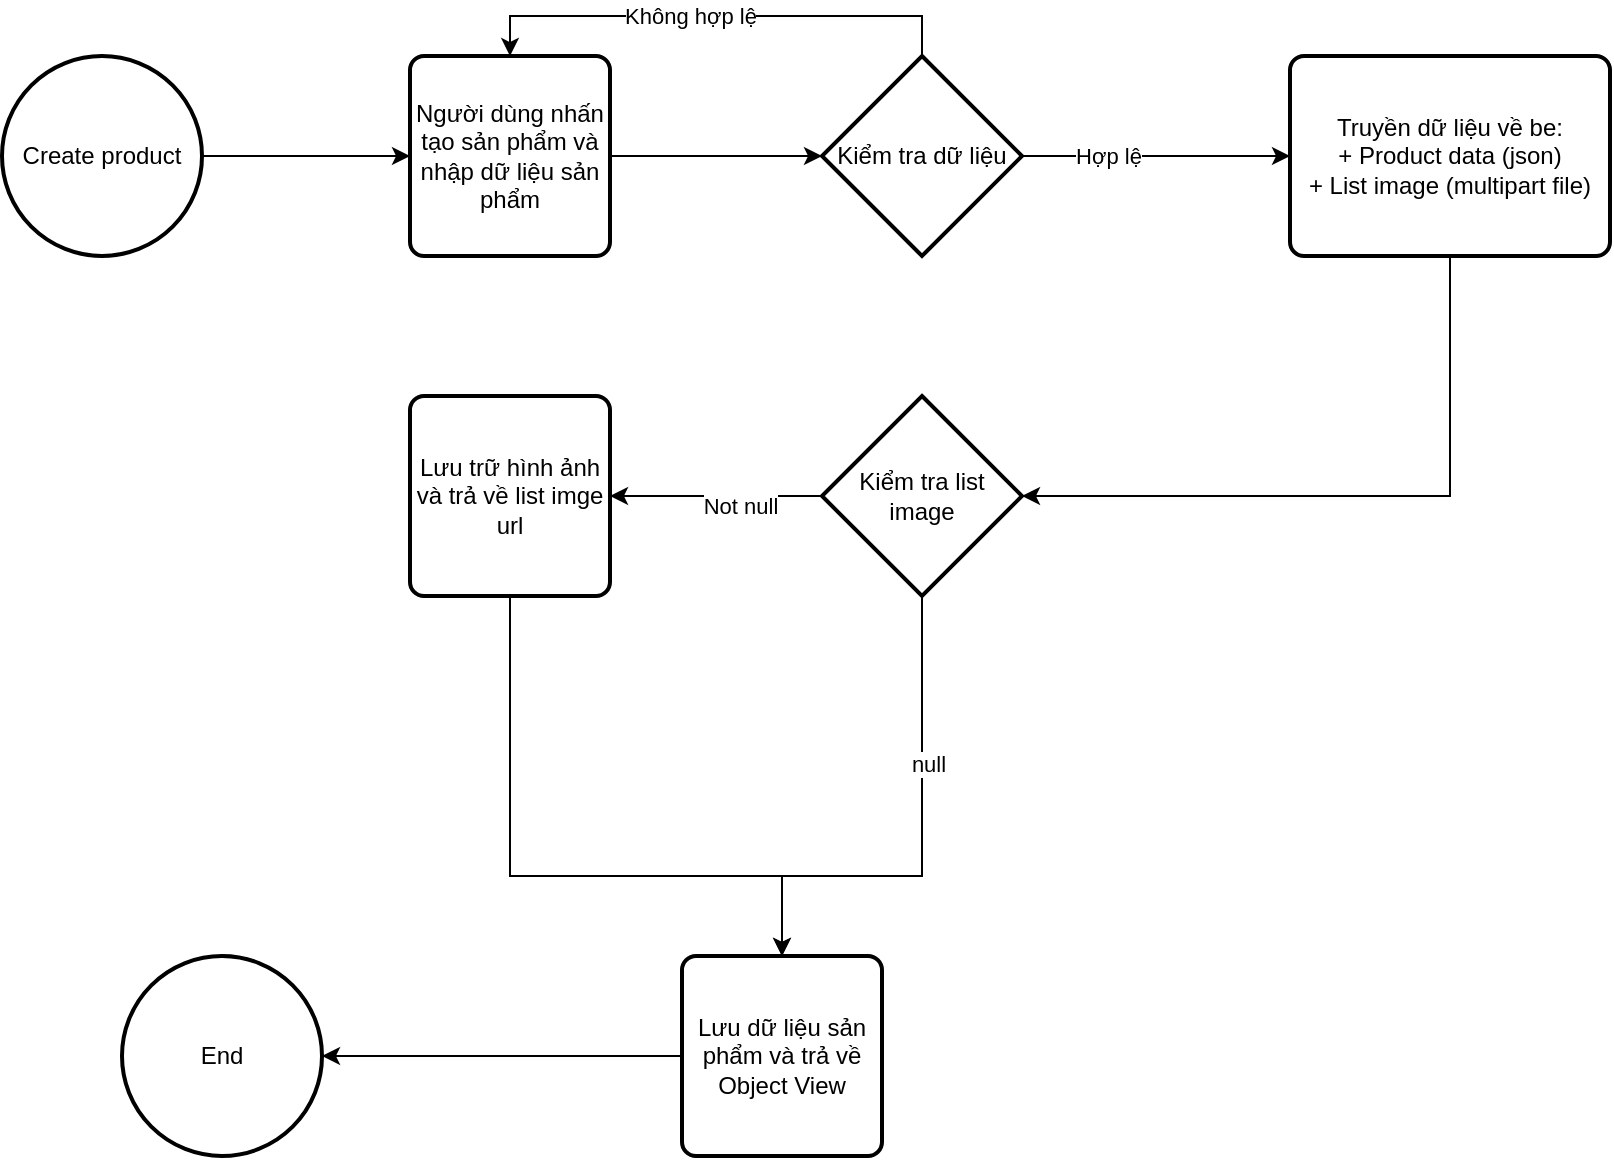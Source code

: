 <mxfile version="26.0.7">
  <diagram id="C5RBs43oDa-KdzZeNtuy" name="Page-1">
    <mxGraphModel dx="1913" dy="875" grid="1" gridSize="10" guides="1" tooltips="1" connect="1" arrows="1" fold="1" page="1" pageScale="1" pageWidth="827" pageHeight="1169" math="0" shadow="0">
      <root>
        <mxCell id="WIyWlLk6GJQsqaUBKTNV-0" />
        <mxCell id="WIyWlLk6GJQsqaUBKTNV-1" parent="WIyWlLk6GJQsqaUBKTNV-0" />
        <mxCell id="DnNXH5lcZCsxAPt2Urf_-22" style="edgeStyle=orthogonalEdgeStyle;rounded=0;orthogonalLoop=1;jettySize=auto;html=1;" edge="1" parent="WIyWlLk6GJQsqaUBKTNV-1" source="DnNXH5lcZCsxAPt2Urf_-1" target="DnNXH5lcZCsxAPt2Urf_-18">
          <mxGeometry relative="1" as="geometry" />
        </mxCell>
        <mxCell id="DnNXH5lcZCsxAPt2Urf_-1" value="Create product" style="strokeWidth=2;html=1;shape=mxgraph.flowchart.start_2;whiteSpace=wrap;" vertex="1" parent="WIyWlLk6GJQsqaUBKTNV-1">
          <mxGeometry x="-310" y="150" width="100" height="100" as="geometry" />
        </mxCell>
        <mxCell id="DnNXH5lcZCsxAPt2Urf_-4" value="" style="edgeStyle=orthogonalEdgeStyle;rounded=0;orthogonalLoop=1;jettySize=auto;html=1;entryX=1;entryY=0.5;entryDx=0;entryDy=0;entryPerimeter=0;" edge="1" parent="WIyWlLk6GJQsqaUBKTNV-1" source="DnNXH5lcZCsxAPt2Urf_-2" target="DnNXH5lcZCsxAPt2Urf_-3">
          <mxGeometry relative="1" as="geometry">
            <mxPoint x="414" y="320" as="targetPoint" />
            <Array as="points">
              <mxPoint x="414" y="370" />
            </Array>
          </mxGeometry>
        </mxCell>
        <mxCell id="DnNXH5lcZCsxAPt2Urf_-2" value="Truyền dữ liệu về be:&lt;div&gt;+ Product data (json)&lt;br&gt;+ List image (multipart file)&lt;/div&gt;" style="rounded=1;whiteSpace=wrap;html=1;absoluteArcSize=1;arcSize=14;strokeWidth=2;" vertex="1" parent="WIyWlLk6GJQsqaUBKTNV-1">
          <mxGeometry x="334" y="150" width="160" height="100" as="geometry" />
        </mxCell>
        <mxCell id="DnNXH5lcZCsxAPt2Urf_-9" value="" style="edgeStyle=orthogonalEdgeStyle;rounded=0;orthogonalLoop=1;jettySize=auto;html=1;" edge="1" parent="WIyWlLk6GJQsqaUBKTNV-1" source="DnNXH5lcZCsxAPt2Urf_-3" target="DnNXH5lcZCsxAPt2Urf_-6">
          <mxGeometry relative="1" as="geometry" />
        </mxCell>
        <mxCell id="DnNXH5lcZCsxAPt2Urf_-11" value="Null" style="edgeLabel;html=1;align=center;verticalAlign=middle;resizable=0;points=[];" vertex="1" connectable="0" parent="DnNXH5lcZCsxAPt2Urf_-9">
          <mxGeometry x="-0.241" y="3" relative="1" as="geometry">
            <mxPoint as="offset" />
          </mxGeometry>
        </mxCell>
        <mxCell id="DnNXH5lcZCsxAPt2Urf_-12" value="Not null" style="edgeLabel;html=1;align=center;verticalAlign=middle;resizable=0;points=[];" vertex="1" connectable="0" parent="DnNXH5lcZCsxAPt2Urf_-9">
          <mxGeometry x="-0.224" y="5" relative="1" as="geometry">
            <mxPoint as="offset" />
          </mxGeometry>
        </mxCell>
        <mxCell id="DnNXH5lcZCsxAPt2Urf_-10" value="" style="edgeStyle=orthogonalEdgeStyle;rounded=0;orthogonalLoop=1;jettySize=auto;html=1;entryX=0.5;entryY=0;entryDx=0;entryDy=0;" edge="1" parent="WIyWlLk6GJQsqaUBKTNV-1" source="DnNXH5lcZCsxAPt2Urf_-3" target="DnNXH5lcZCsxAPt2Urf_-33">
          <mxGeometry relative="1" as="geometry">
            <mxPoint x="500" y="660" as="targetPoint" />
            <Array as="points">
              <mxPoint x="150" y="560" />
            </Array>
          </mxGeometry>
        </mxCell>
        <mxCell id="DnNXH5lcZCsxAPt2Urf_-13" value="null" style="edgeLabel;html=1;align=center;verticalAlign=middle;resizable=0;points=[];" vertex="1" connectable="0" parent="DnNXH5lcZCsxAPt2Urf_-10">
          <mxGeometry x="-0.333" y="3" relative="1" as="geometry">
            <mxPoint as="offset" />
          </mxGeometry>
        </mxCell>
        <mxCell id="DnNXH5lcZCsxAPt2Urf_-3" value="Kiểm tra list image" style="strokeWidth=2;html=1;shape=mxgraph.flowchart.decision;whiteSpace=wrap;" vertex="1" parent="WIyWlLk6GJQsqaUBKTNV-1">
          <mxGeometry x="100" y="320" width="100" height="100" as="geometry" />
        </mxCell>
        <mxCell id="DnNXH5lcZCsxAPt2Urf_-39" style="edgeStyle=orthogonalEdgeStyle;rounded=0;orthogonalLoop=1;jettySize=auto;html=1;" edge="1" parent="WIyWlLk6GJQsqaUBKTNV-1" source="DnNXH5lcZCsxAPt2Urf_-6" target="DnNXH5lcZCsxAPt2Urf_-33">
          <mxGeometry relative="1" as="geometry">
            <Array as="points">
              <mxPoint x="-56" y="560" />
              <mxPoint x="80" y="560" />
            </Array>
          </mxGeometry>
        </mxCell>
        <mxCell id="DnNXH5lcZCsxAPt2Urf_-6" value="Lưu trữ hình ảnh và trả về list imge url" style="rounded=1;whiteSpace=wrap;html=1;absoluteArcSize=1;arcSize=14;strokeWidth=2;" vertex="1" parent="WIyWlLk6GJQsqaUBKTNV-1">
          <mxGeometry x="-106" y="320" width="100" height="100" as="geometry" />
        </mxCell>
        <mxCell id="DnNXH5lcZCsxAPt2Urf_-16" value="End" style="strokeWidth=2;html=1;shape=mxgraph.flowchart.start_2;whiteSpace=wrap;" vertex="1" parent="WIyWlLk6GJQsqaUBKTNV-1">
          <mxGeometry x="-250" y="600" width="100" height="100" as="geometry" />
        </mxCell>
        <mxCell id="DnNXH5lcZCsxAPt2Urf_-18" value="Người dùng nhấn tạo sản phẩm và nhập dữ liệu sản phẩm" style="rounded=1;whiteSpace=wrap;html=1;absoluteArcSize=1;arcSize=14;strokeWidth=2;" vertex="1" parent="WIyWlLk6GJQsqaUBKTNV-1">
          <mxGeometry x="-106" y="150" width="100" height="100" as="geometry" />
        </mxCell>
        <mxCell id="DnNXH5lcZCsxAPt2Urf_-24" style="edgeStyle=orthogonalEdgeStyle;rounded=0;orthogonalLoop=1;jettySize=auto;html=1;entryX=0.5;entryY=0;entryDx=0;entryDy=0;" edge="1" parent="WIyWlLk6GJQsqaUBKTNV-1" source="DnNXH5lcZCsxAPt2Urf_-19" target="DnNXH5lcZCsxAPt2Urf_-18">
          <mxGeometry relative="1" as="geometry">
            <Array as="points">
              <mxPoint x="150" y="130" />
              <mxPoint x="-56" y="130" />
            </Array>
          </mxGeometry>
        </mxCell>
        <mxCell id="DnNXH5lcZCsxAPt2Urf_-25" value="Không hợp lệ" style="edgeLabel;html=1;align=center;verticalAlign=middle;resizable=0;points=[];" vertex="1" connectable="0" parent="DnNXH5lcZCsxAPt2Urf_-24">
          <mxGeometry x="0.106" relative="1" as="geometry">
            <mxPoint as="offset" />
          </mxGeometry>
        </mxCell>
        <mxCell id="DnNXH5lcZCsxAPt2Urf_-19" value="Kiểm tra dữ liệu" style="strokeWidth=2;html=1;shape=mxgraph.flowchart.decision;whiteSpace=wrap;" vertex="1" parent="WIyWlLk6GJQsqaUBKTNV-1">
          <mxGeometry x="100" y="150" width="100" height="100" as="geometry" />
        </mxCell>
        <mxCell id="DnNXH5lcZCsxAPt2Urf_-23" style="edgeStyle=orthogonalEdgeStyle;rounded=0;orthogonalLoop=1;jettySize=auto;html=1;entryX=0;entryY=0.5;entryDx=0;entryDy=0;entryPerimeter=0;" edge="1" parent="WIyWlLk6GJQsqaUBKTNV-1" source="DnNXH5lcZCsxAPt2Urf_-18" target="DnNXH5lcZCsxAPt2Urf_-19">
          <mxGeometry relative="1" as="geometry" />
        </mxCell>
        <mxCell id="DnNXH5lcZCsxAPt2Urf_-26" style="edgeStyle=orthogonalEdgeStyle;rounded=0;orthogonalLoop=1;jettySize=auto;html=1;entryX=0;entryY=0.5;entryDx=0;entryDy=0;" edge="1" parent="WIyWlLk6GJQsqaUBKTNV-1" source="DnNXH5lcZCsxAPt2Urf_-19" target="DnNXH5lcZCsxAPt2Urf_-2">
          <mxGeometry relative="1" as="geometry">
            <Array as="points">
              <mxPoint x="320" y="200" />
              <mxPoint x="320" y="200" />
            </Array>
          </mxGeometry>
        </mxCell>
        <mxCell id="DnNXH5lcZCsxAPt2Urf_-27" value="Hợp lệ" style="edgeLabel;html=1;align=center;verticalAlign=middle;resizable=0;points=[];" vertex="1" connectable="0" parent="DnNXH5lcZCsxAPt2Urf_-26">
          <mxGeometry x="-0.358" relative="1" as="geometry">
            <mxPoint as="offset" />
          </mxGeometry>
        </mxCell>
        <mxCell id="DnNXH5lcZCsxAPt2Urf_-37" style="edgeStyle=orthogonalEdgeStyle;rounded=0;orthogonalLoop=1;jettySize=auto;html=1;" edge="1" parent="WIyWlLk6GJQsqaUBKTNV-1" source="DnNXH5lcZCsxAPt2Urf_-33" target="DnNXH5lcZCsxAPt2Urf_-16">
          <mxGeometry relative="1" as="geometry" />
        </mxCell>
        <mxCell id="DnNXH5lcZCsxAPt2Urf_-33" value="Lưu dữ liệu sản phẩm và trả về Object View" style="rounded=1;whiteSpace=wrap;html=1;absoluteArcSize=1;arcSize=14;strokeWidth=2;" vertex="1" parent="WIyWlLk6GJQsqaUBKTNV-1">
          <mxGeometry x="30" y="600" width="100" height="100" as="geometry" />
        </mxCell>
      </root>
    </mxGraphModel>
  </diagram>
</mxfile>
